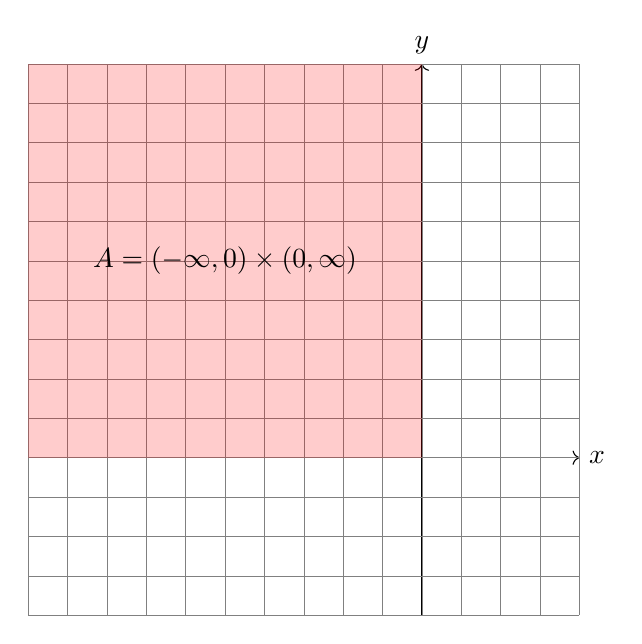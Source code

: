 % -*- root: ../root.tex -*-
\begin{tikzpicture}
  \draw[->] (-5,0) -- (2,0)node[right]{\(x\)};
  \draw[->] (0,-2) -- (0,5)node[above]{\(y\)};
  \draw[help lines,step=.5] (-5,-2) grid (2,5);
  \fill[color=red,opacity=0.2](-5,0)--(-5,5)--(0,5)--(0,0)--cycle;
  \draw (-2.5,2.5)node{\(A = (-\infty, 0) \times (0, \infty)\)};
\end{tikzpicture}